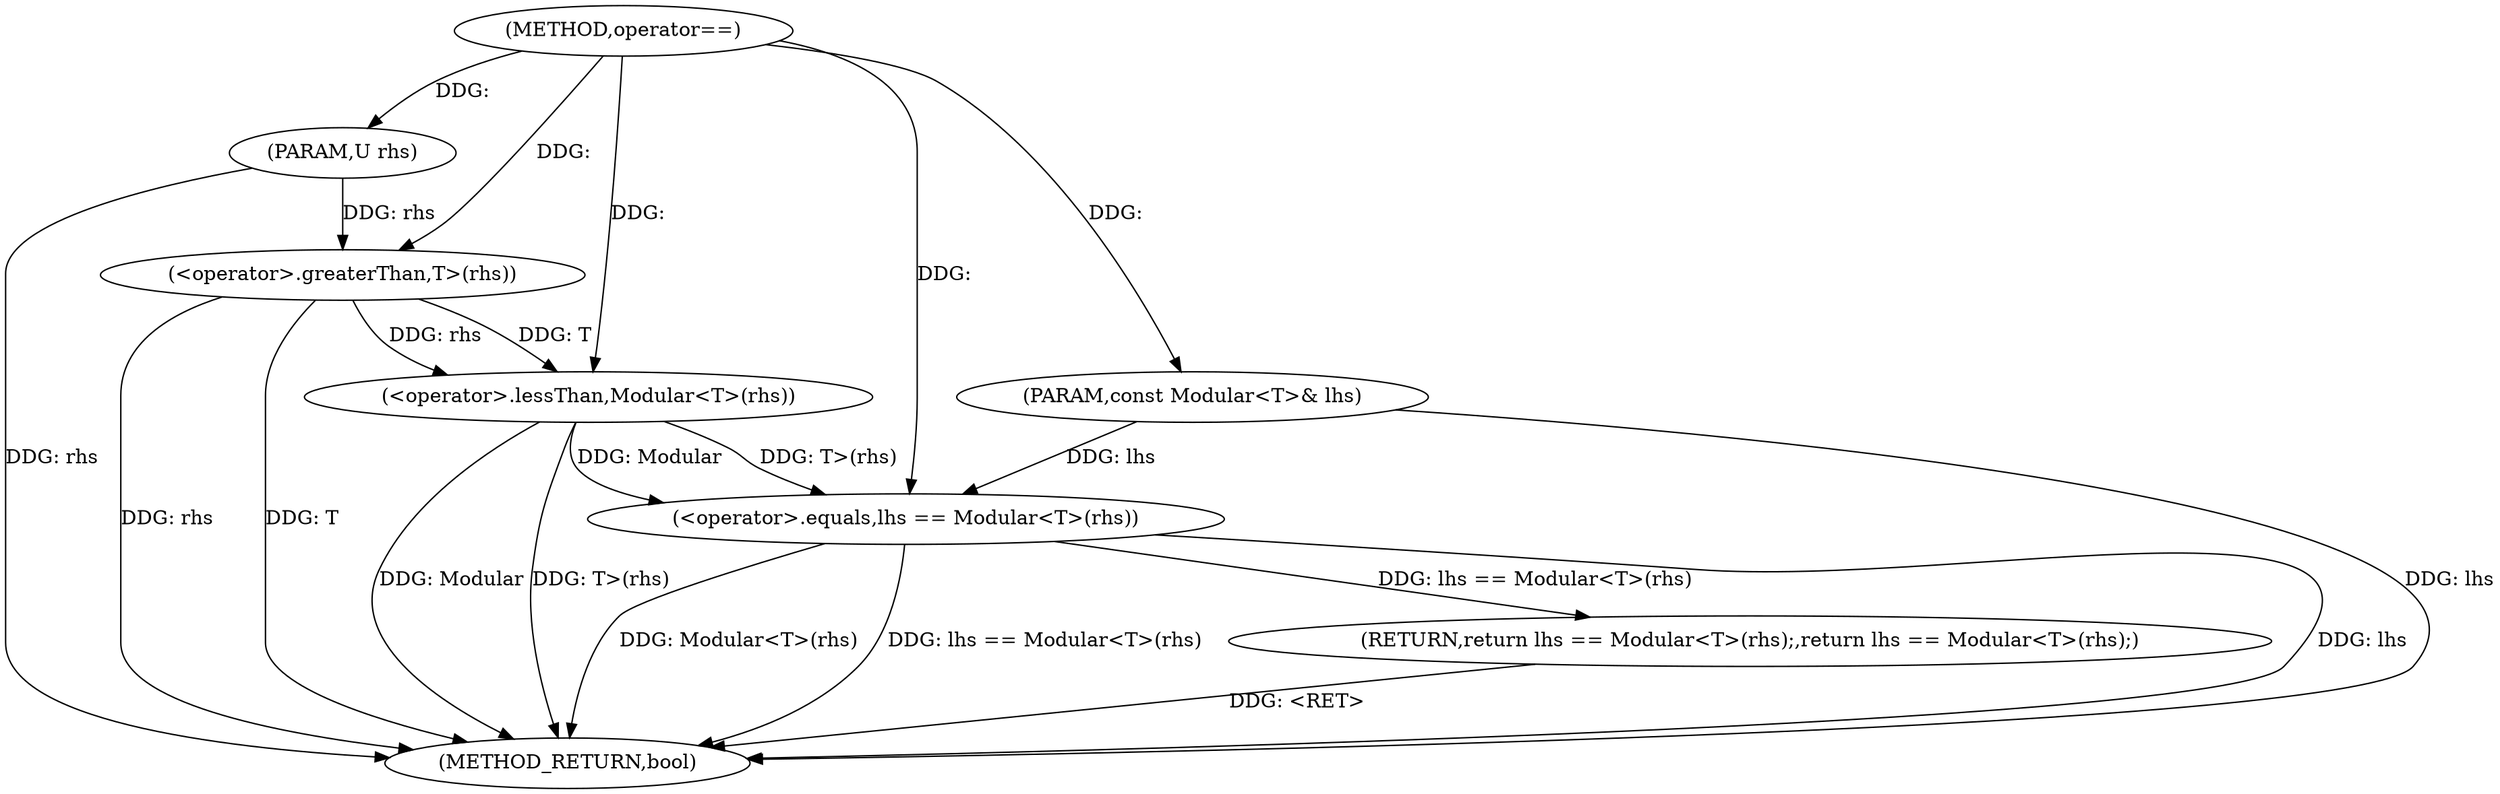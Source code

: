 digraph "operator==" {  
"1000720" [label = "(METHOD,operator==)" ]
"1000732" [label = "(METHOD_RETURN,bool)" ]
"1000721" [label = "(PARAM,const Modular<T>& lhs)" ]
"1000722" [label = "(PARAM,U rhs)" ]
"1000724" [label = "(RETURN,return lhs == Modular<T>(rhs);,return lhs == Modular<T>(rhs);)" ]
"1000725" [label = "(<operator>.equals,lhs == Modular<T>(rhs))" ]
"1000727" [label = "(<operator>.lessThan,Modular<T>(rhs))" ]
"1000729" [label = "(<operator>.greaterThan,T>(rhs))" ]
  "1000724" -> "1000732"  [ label = "DDG: <RET>"] 
  "1000721" -> "1000732"  [ label = "DDG: lhs"] 
  "1000722" -> "1000732"  [ label = "DDG: rhs"] 
  "1000725" -> "1000732"  [ label = "DDG: lhs"] 
  "1000729" -> "1000732"  [ label = "DDG: rhs"] 
  "1000727" -> "1000732"  [ label = "DDG: T>(rhs)"] 
  "1000725" -> "1000732"  [ label = "DDG: Modular<T>(rhs)"] 
  "1000725" -> "1000732"  [ label = "DDG: lhs == Modular<T>(rhs)"] 
  "1000729" -> "1000732"  [ label = "DDG: T"] 
  "1000727" -> "1000732"  [ label = "DDG: Modular"] 
  "1000720" -> "1000721"  [ label = "DDG: "] 
  "1000720" -> "1000722"  [ label = "DDG: "] 
  "1000725" -> "1000724"  [ label = "DDG: lhs == Modular<T>(rhs)"] 
  "1000721" -> "1000725"  [ label = "DDG: lhs"] 
  "1000720" -> "1000725"  [ label = "DDG: "] 
  "1000727" -> "1000725"  [ label = "DDG: T>(rhs)"] 
  "1000727" -> "1000725"  [ label = "DDG: Modular"] 
  "1000720" -> "1000727"  [ label = "DDG: "] 
  "1000729" -> "1000727"  [ label = "DDG: rhs"] 
  "1000729" -> "1000727"  [ label = "DDG: T"] 
  "1000720" -> "1000729"  [ label = "DDG: "] 
  "1000722" -> "1000729"  [ label = "DDG: rhs"] 
}
